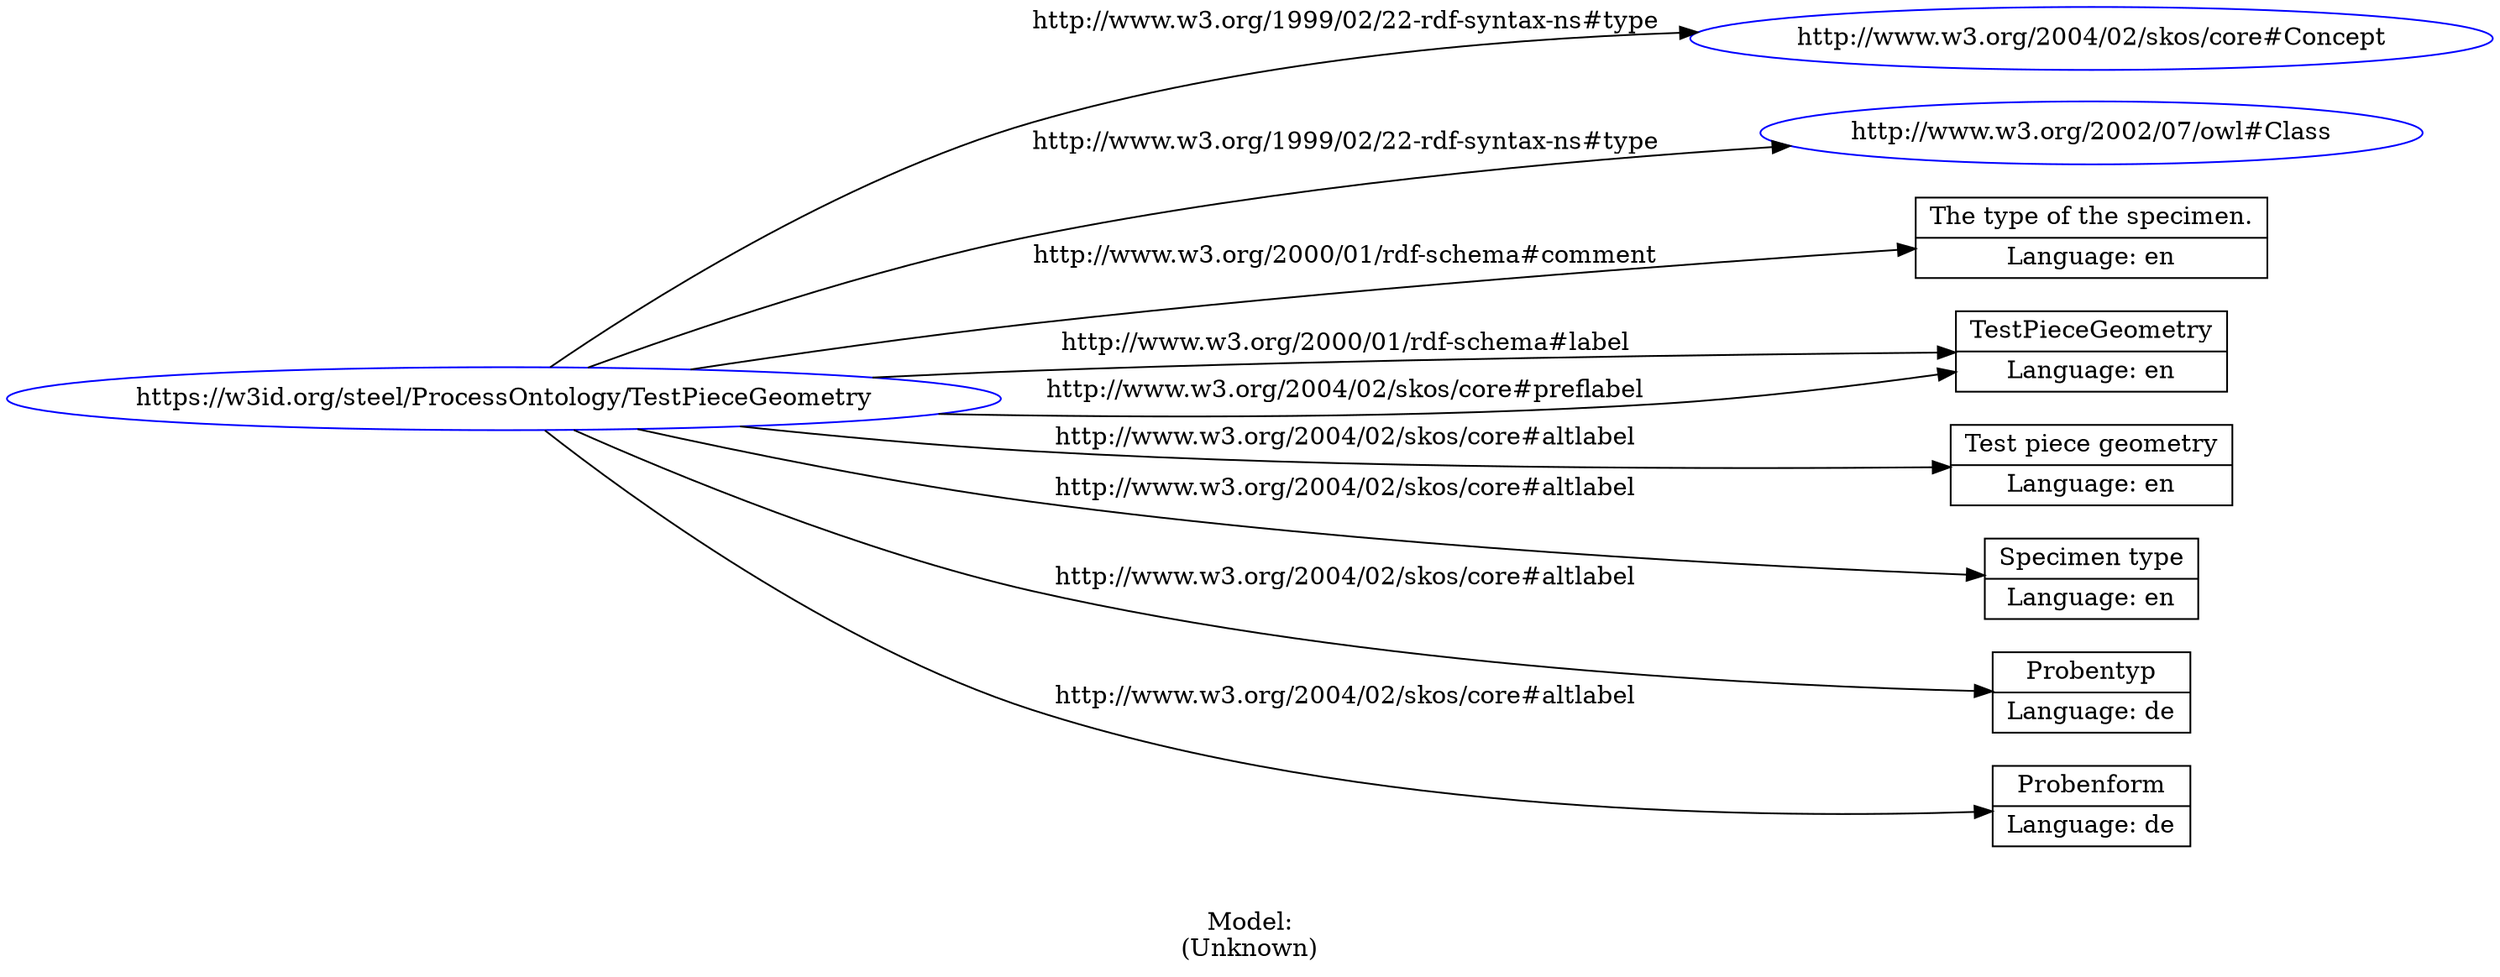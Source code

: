 digraph {
	rankdir = LR;
	charset="utf-8";

	"Rhttps://w3id.org/steel/ProcessOntology/TestPieceGeometry" -> "Rhttp://www.w3.org/2004/02/skos/core#Concept" [ label="http://www.w3.org/1999/02/22-rdf-syntax-ns#type" ];
	"Rhttps://w3id.org/steel/ProcessOntology/TestPieceGeometry" -> "Rhttp://www.w3.org/2002/07/owl#Class" [ label="http://www.w3.org/1999/02/22-rdf-syntax-ns#type" ];
	"Rhttps://w3id.org/steel/ProcessOntology/TestPieceGeometry" -> "LThe type of the specimen.|Language: en" [ label="http://www.w3.org/2000/01/rdf-schema#comment" ];
	"Rhttps://w3id.org/steel/ProcessOntology/TestPieceGeometry" -> "LTestPieceGeometry|Language: en" [ label="http://www.w3.org/2000/01/rdf-schema#label" ];
	"Rhttps://w3id.org/steel/ProcessOntology/TestPieceGeometry" -> "LTest piece geometry|Language: en" [ label="http://www.w3.org/2004/02/skos/core#altlabel" ];
	"Rhttps://w3id.org/steel/ProcessOntology/TestPieceGeometry" -> "LSpecimen type|Language: en" [ label="http://www.w3.org/2004/02/skos/core#altlabel" ];
	"Rhttps://w3id.org/steel/ProcessOntology/TestPieceGeometry" -> "LProbentyp|Language: de" [ label="http://www.w3.org/2004/02/skos/core#altlabel" ];
	"Rhttps://w3id.org/steel/ProcessOntology/TestPieceGeometry" -> "LProbenform|Language: de" [ label="http://www.w3.org/2004/02/skos/core#altlabel" ];
	"Rhttps://w3id.org/steel/ProcessOntology/TestPieceGeometry" -> "LTestPieceGeometry|Language: en" [ label="http://www.w3.org/2004/02/skos/core#preflabel" ];

	// Resources
	"Rhttps://w3id.org/steel/ProcessOntology/TestPieceGeometry" [ label="https://w3id.org/steel/ProcessOntology/TestPieceGeometry", shape = ellipse, color = blue ];
	"Rhttp://www.w3.org/2004/02/skos/core#Concept" [ label="http://www.w3.org/2004/02/skos/core#Concept", shape = ellipse, color = blue ];
	"Rhttp://www.w3.org/2002/07/owl#Class" [ label="http://www.w3.org/2002/07/owl#Class", shape = ellipse, color = blue ];

	// Anonymous nodes

	// Literals
	"LThe type of the specimen.|Language: en" [ label="The type of the specimen.|Language: en", shape = record ];
	"LTestPieceGeometry|Language: en" [ label="TestPieceGeometry|Language: en", shape = record ];
	"LTest piece geometry|Language: en" [ label="Test piece geometry|Language: en", shape = record ];
	"LSpecimen type|Language: en" [ label="Specimen type|Language: en", shape = record ];
	"LProbentyp|Language: de" [ label="Probentyp|Language: de", shape = record ];
	"LProbenform|Language: de" [ label="Probenform|Language: de", shape = record ];

	label="\n\nModel:\n(Unknown)";
}
